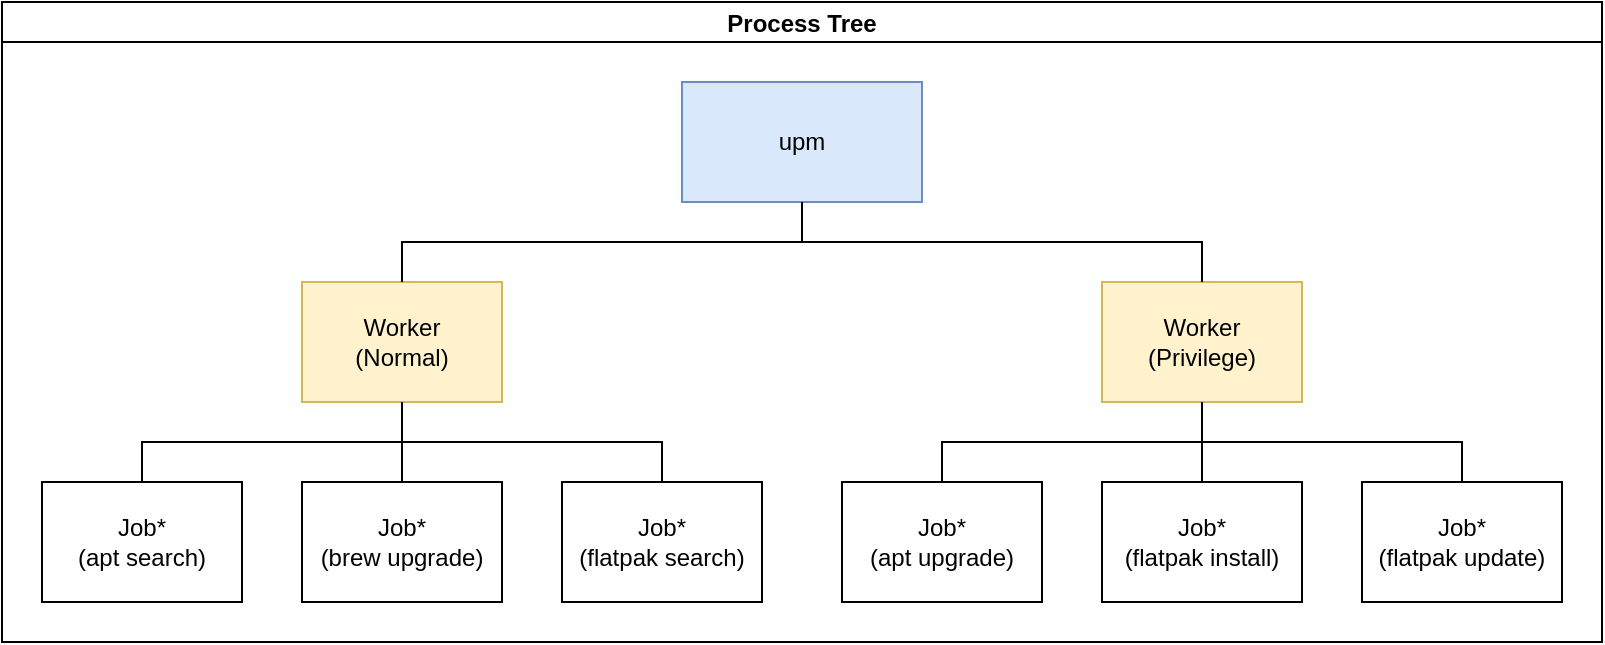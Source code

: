 <mxfile version="24.6.4" type="device" pages="2">
  <diagram id="prtHgNgQTEPvFCAcTncT" name="ProcessTree">
    <mxGraphModel dx="1070" dy="947" grid="1" gridSize="10" guides="1" tooltips="1" connect="1" arrows="1" fold="1" page="1" pageScale="1" pageWidth="827" pageHeight="1169" math="0" shadow="0">
      <root>
        <mxCell id="0" />
        <mxCell id="1" parent="0" />
        <UserObject label="upm" treeRoot="1" id="0gxmMsAvt_M_BW1Q_xT--2">
          <mxCell style="whiteSpace=wrap;html=1;align=center;treeFolding=1;treeMoving=1;newEdgeStyle={&quot;edgeStyle&quot;:&quot;elbowEdgeStyle&quot;,&quot;startArrow&quot;:&quot;none&quot;,&quot;endArrow&quot;:&quot;none&quot;};fillColor=#dae8fc;strokeColor=#6c8ebf;" parent="1" vertex="1">
            <mxGeometry x="340" y="260" width="120" height="60" as="geometry" />
          </mxCell>
        </UserObject>
        <mxCell id="0gxmMsAvt_M_BW1Q_xT--3" value="Worker&lt;div&gt;(Privilege)&lt;br&gt;&lt;/div&gt;" style="whiteSpace=wrap;html=1;align=center;verticalAlign=middle;treeFolding=1;treeMoving=1;newEdgeStyle={&quot;edgeStyle&quot;:&quot;elbowEdgeStyle&quot;,&quot;startArrow&quot;:&quot;none&quot;,&quot;endArrow&quot;:&quot;none&quot;};fillColor=#fff2cc;strokeColor=#d6b656;" parent="1" vertex="1">
          <mxGeometry x="550" y="360" width="100" height="60" as="geometry" />
        </mxCell>
        <mxCell id="0gxmMsAvt_M_BW1Q_xT--4" value="" style="edgeStyle=elbowEdgeStyle;elbow=vertical;sourcePerimeterSpacing=0;targetPerimeterSpacing=0;startArrow=none;endArrow=none;rounded=0;curved=0;exitX=0.5;exitY=1;exitDx=0;exitDy=0;" parent="1" source="0gxmMsAvt_M_BW1Q_xT--2" target="0gxmMsAvt_M_BW1Q_xT--3" edge="1">
          <mxGeometry relative="1" as="geometry">
            <mxPoint x="450" y="330" as="sourcePoint" />
          </mxGeometry>
        </mxCell>
        <mxCell id="0gxmMsAvt_M_BW1Q_xT--5" value="Worker&lt;div&gt;(Normal)&lt;/div&gt;" style="whiteSpace=wrap;html=1;align=center;verticalAlign=middle;treeFolding=1;treeMoving=1;newEdgeStyle={&quot;edgeStyle&quot;:&quot;elbowEdgeStyle&quot;,&quot;startArrow&quot;:&quot;none&quot;,&quot;endArrow&quot;:&quot;none&quot;};fillColor=#fff2cc;strokeColor=#d6b656;" parent="1" vertex="1">
          <mxGeometry x="150" y="360" width="100" height="60" as="geometry" />
        </mxCell>
        <mxCell id="0gxmMsAvt_M_BW1Q_xT--6" value="" style="edgeStyle=elbowEdgeStyle;elbow=vertical;sourcePerimeterSpacing=0;targetPerimeterSpacing=0;startArrow=none;endArrow=none;rounded=0;curved=0;exitX=0.5;exitY=1;exitDx=0;exitDy=0;" parent="1" source="0gxmMsAvt_M_BW1Q_xT--2" target="0gxmMsAvt_M_BW1Q_xT--5" edge="1">
          <mxGeometry relative="1" as="geometry">
            <mxPoint x="414" y="280" as="sourcePoint" />
          </mxGeometry>
        </mxCell>
        <mxCell id="0gxmMsAvt_M_BW1Q_xT--7" value="&lt;div&gt;Job*&lt;/div&gt;&lt;div&gt;(brew upgrade)&lt;/div&gt;" style="whiteSpace=wrap;html=1;align=center;verticalAlign=middle;treeFolding=1;treeMoving=1;newEdgeStyle={&quot;edgeStyle&quot;:&quot;elbowEdgeStyle&quot;,&quot;startArrow&quot;:&quot;none&quot;,&quot;endArrow&quot;:&quot;none&quot;};" parent="1" vertex="1">
          <mxGeometry x="150" y="460" width="100" height="60" as="geometry" />
        </mxCell>
        <mxCell id="0gxmMsAvt_M_BW1Q_xT--8" value="" style="edgeStyle=elbowEdgeStyle;elbow=vertical;sourcePerimeterSpacing=0;targetPerimeterSpacing=0;startArrow=none;endArrow=none;rounded=0;curved=0;exitX=0.5;exitY=1;exitDx=0;exitDy=0;" parent="1" source="0gxmMsAvt_M_BW1Q_xT--5" target="0gxmMsAvt_M_BW1Q_xT--7" edge="1">
          <mxGeometry relative="1" as="geometry">
            <mxPoint x="120" y="440" as="sourcePoint" />
          </mxGeometry>
        </mxCell>
        <mxCell id="0gxmMsAvt_M_BW1Q_xT--10" value="Job*&lt;div&gt;(apt search)&lt;/div&gt;" style="whiteSpace=wrap;html=1;align=center;verticalAlign=middle;treeFolding=1;treeMoving=1;newEdgeStyle={&quot;edgeStyle&quot;:&quot;elbowEdgeStyle&quot;,&quot;startArrow&quot;:&quot;none&quot;,&quot;endArrow&quot;:&quot;none&quot;};" parent="1" vertex="1">
          <mxGeometry x="20" y="460" width="100" height="60" as="geometry" />
        </mxCell>
        <mxCell id="0gxmMsAvt_M_BW1Q_xT--11" value="" style="edgeStyle=elbowEdgeStyle;elbow=vertical;sourcePerimeterSpacing=0;targetPerimeterSpacing=0;startArrow=none;endArrow=none;rounded=0;curved=0;exitX=0.5;exitY=1;exitDx=0;exitDy=0;" parent="1" source="0gxmMsAvt_M_BW1Q_xT--5" target="0gxmMsAvt_M_BW1Q_xT--10" edge="1">
          <mxGeometry relative="1" as="geometry">
            <mxPoint x="50" y="450" as="sourcePoint" />
          </mxGeometry>
        </mxCell>
        <mxCell id="0gxmMsAvt_M_BW1Q_xT--12" value="Job*&lt;div&gt;(flatpak search)&lt;/div&gt;" style="whiteSpace=wrap;html=1;align=center;verticalAlign=middle;treeFolding=1;treeMoving=1;newEdgeStyle={&quot;edgeStyle&quot;:&quot;elbowEdgeStyle&quot;,&quot;startArrow&quot;:&quot;none&quot;,&quot;endArrow&quot;:&quot;none&quot;};" parent="1" vertex="1">
          <mxGeometry x="280" y="460" width="100" height="60" as="geometry" />
        </mxCell>
        <mxCell id="0gxmMsAvt_M_BW1Q_xT--13" value="" style="edgeStyle=elbowEdgeStyle;elbow=vertical;sourcePerimeterSpacing=0;targetPerimeterSpacing=0;startArrow=none;endArrow=none;rounded=0;curved=0;exitX=0.5;exitY=1;exitDx=0;exitDy=0;" parent="1" source="0gxmMsAvt_M_BW1Q_xT--5" target="0gxmMsAvt_M_BW1Q_xT--12" edge="1">
          <mxGeometry relative="1" as="geometry">
            <mxPoint x="260" y="440" as="sourcePoint" />
          </mxGeometry>
        </mxCell>
        <mxCell id="0gxmMsAvt_M_BW1Q_xT--14" value="Job*&lt;div&gt;(flatpak install)&lt;/div&gt;" style="whiteSpace=wrap;html=1;align=center;verticalAlign=middle;treeFolding=1;treeMoving=1;newEdgeStyle={&quot;edgeStyle&quot;:&quot;elbowEdgeStyle&quot;,&quot;startArrow&quot;:&quot;none&quot;,&quot;endArrow&quot;:&quot;none&quot;};" parent="1" vertex="1">
          <mxGeometry x="550" y="460" width="100" height="60" as="geometry" />
        </mxCell>
        <mxCell id="0gxmMsAvt_M_BW1Q_xT--15" value="" style="edgeStyle=elbowEdgeStyle;elbow=vertical;sourcePerimeterSpacing=0;targetPerimeterSpacing=0;startArrow=none;endArrow=none;rounded=0;curved=0;exitX=0.5;exitY=1;exitDx=0;exitDy=0;" parent="1" source="0gxmMsAvt_M_BW1Q_xT--3" target="0gxmMsAvt_M_BW1Q_xT--14" edge="1">
          <mxGeometry relative="1" as="geometry">
            <mxPoint x="530" y="430" as="sourcePoint" />
          </mxGeometry>
        </mxCell>
        <mxCell id="0gxmMsAvt_M_BW1Q_xT--16" value="Job*&lt;div&gt;(apt upgrade)&lt;/div&gt;" style="whiteSpace=wrap;html=1;align=center;verticalAlign=middle;treeFolding=1;treeMoving=1;newEdgeStyle={&quot;edgeStyle&quot;:&quot;elbowEdgeStyle&quot;,&quot;startArrow&quot;:&quot;none&quot;,&quot;endArrow&quot;:&quot;none&quot;};" parent="1" vertex="1">
          <mxGeometry x="420" y="460" width="100" height="60" as="geometry" />
        </mxCell>
        <mxCell id="0gxmMsAvt_M_BW1Q_xT--17" value="" style="edgeStyle=elbowEdgeStyle;elbow=vertical;sourcePerimeterSpacing=0;targetPerimeterSpacing=0;startArrow=none;endArrow=none;rounded=0;curved=0;exitX=0.5;exitY=1;exitDx=0;exitDy=0;" parent="1" source="0gxmMsAvt_M_BW1Q_xT--3" target="0gxmMsAvt_M_BW1Q_xT--16" edge="1">
          <mxGeometry relative="1" as="geometry">
            <mxPoint x="550" y="315" as="sourcePoint" />
          </mxGeometry>
        </mxCell>
        <mxCell id="0gxmMsAvt_M_BW1Q_xT--18" value="Job*&lt;div&gt;(flatpak update)&lt;/div&gt;" style="whiteSpace=wrap;html=1;align=center;verticalAlign=middle;treeFolding=1;treeMoving=1;newEdgeStyle={&quot;edgeStyle&quot;:&quot;elbowEdgeStyle&quot;,&quot;startArrow&quot;:&quot;none&quot;,&quot;endArrow&quot;:&quot;none&quot;};" parent="1" vertex="1">
          <mxGeometry x="680" y="460" width="100" height="60" as="geometry" />
        </mxCell>
        <mxCell id="0gxmMsAvt_M_BW1Q_xT--19" value="" style="edgeStyle=elbowEdgeStyle;elbow=vertical;sourcePerimeterSpacing=0;targetPerimeterSpacing=0;startArrow=none;endArrow=none;rounded=0;curved=0;exitX=0.5;exitY=1;exitDx=0;exitDy=0;" parent="1" source="0gxmMsAvt_M_BW1Q_xT--3" target="0gxmMsAvt_M_BW1Q_xT--18" edge="1">
          <mxGeometry relative="1" as="geometry">
            <mxPoint x="610" y="430" as="sourcePoint" />
          </mxGeometry>
        </mxCell>
        <mxCell id="0gxmMsAvt_M_BW1Q_xT--21" value="Process Tree" style="swimlane;startSize=20;horizontal=1;containerType=tree;" parent="1" vertex="1">
          <mxGeometry y="220" width="800" height="320" as="geometry" />
        </mxCell>
      </root>
    </mxGraphModel>
  </diagram>
  <diagram id="QZSQN5q-rm2cD_mtlUpO" name="FlowChart">
    <mxGraphModel dx="1070" dy="947" grid="1" gridSize="10" guides="1" tooltips="1" connect="1" arrows="1" fold="1" page="1" pageScale="1" pageWidth="827" pageHeight="1169" math="0" shadow="0">
      <root>
        <mxCell id="0" />
        <mxCell id="1" parent="0" />
        <mxCell id="ASNHD-cRR6tD81GRuEnh-22" value="" style="edgeStyle=orthogonalEdgeStyle;rounded=0;orthogonalLoop=1;jettySize=auto;html=1;" edge="1" parent="1" source="ASNHD-cRR6tD81GRuEnh-1" target="ASNHD-cRR6tD81GRuEnh-21">
          <mxGeometry relative="1" as="geometry" />
        </mxCell>
        <mxCell id="ASNHD-cRR6tD81GRuEnh-1" value="Start" style="strokeWidth=2;html=1;shape=mxgraph.flowchart.start_1;whiteSpace=wrap;" vertex="1" parent="1">
          <mxGeometry x="433" y="50" width="100" height="50" as="geometry" />
        </mxCell>
        <mxCell id="ASNHD-cRR6tD81GRuEnh-9" value="" style="edgeStyle=orthogonalEdgeStyle;rounded=0;orthogonalLoop=1;jettySize=auto;html=1;exitX=0;exitY=0.5;exitDx=0;exitDy=0;" edge="1" parent="1" source="ASNHD-cRR6tD81GRuEnh-25" target="ASNHD-cRR6tD81GRuEnh-8">
          <mxGeometry relative="1" as="geometry">
            <mxPoint x="433" y="350" as="sourcePoint" />
          </mxGeometry>
        </mxCell>
        <mxCell id="ASNHD-cRR6tD81GRuEnh-11" value="with/without&lt;div&gt;privilege&lt;br&gt;&lt;/div&gt;" style="edgeLabel;html=1;align=center;verticalAlign=middle;resizable=0;points=[];" vertex="1" connectable="0" parent="ASNHD-cRR6tD81GRuEnh-9">
          <mxGeometry x="-0.156" relative="1" as="geometry">
            <mxPoint as="offset" />
          </mxGeometry>
        </mxCell>
        <mxCell id="ASNHD-cRR6tD81GRuEnh-33" value="" style="edgeStyle=orthogonalEdgeStyle;rounded=0;orthogonalLoop=1;jettySize=auto;html=1;" edge="1" parent="1" source="ASNHD-cRR6tD81GRuEnh-8" target="ASNHD-cRR6tD81GRuEnh-32">
          <mxGeometry relative="1" as="geometry" />
        </mxCell>
        <mxCell id="ASNHD-cRR6tD81GRuEnh-8" value="Start&lt;div&gt;(&lt;span style=&quot;background-color: initial;&quot;&gt;Worker&lt;/span&gt;&lt;span style=&quot;background-color: initial;&quot;&gt;)&lt;/span&gt;&lt;/div&gt;" style="strokeWidth=2;html=1;shape=mxgraph.flowchart.start_1;whiteSpace=wrap;" vertex="1" parent="1">
          <mxGeometry x="172" y="260" width="100" height="50" as="geometry" />
        </mxCell>
        <mxCell id="ASNHD-cRR6tD81GRuEnh-24" value="" style="edgeStyle=orthogonalEdgeStyle;rounded=0;orthogonalLoop=1;jettySize=auto;html=1;" edge="1" parent="1" source="ASNHD-cRR6tD81GRuEnh-21" target="ASNHD-cRR6tD81GRuEnh-23">
          <mxGeometry relative="1" as="geometry" />
        </mxCell>
        <mxCell id="ASNHD-cRR6tD81GRuEnh-21" value="Parser arguments" style="whiteSpace=wrap;html=1;strokeWidth=2;" vertex="1" parent="1">
          <mxGeometry x="423" y="120" width="120" height="50" as="geometry" />
        </mxCell>
        <mxCell id="ASNHD-cRR6tD81GRuEnh-26" value="" style="edgeStyle=orthogonalEdgeStyle;rounded=0;orthogonalLoop=1;jettySize=auto;html=1;" edge="1" parent="1" source="ASNHD-cRR6tD81GRuEnh-23" target="ASNHD-cRR6tD81GRuEnh-25">
          <mxGeometry relative="1" as="geometry" />
        </mxCell>
        <mxCell id="ASNHD-cRR6tD81GRuEnh-23" value="Start RPC Server" style="whiteSpace=wrap;html=1;strokeWidth=2;" vertex="1" parent="1">
          <mxGeometry x="423" y="190" width="120" height="50" as="geometry" />
        </mxCell>
        <mxCell id="ASNHD-cRR6tD81GRuEnh-31" value="" style="edgeStyle=orthogonalEdgeStyle;rounded=0;orthogonalLoop=1;jettySize=auto;html=1;entryX=0.5;entryY=0;entryDx=0;entryDy=0;" edge="1" parent="1" source="ASNHD-cRR6tD81GRuEnh-25" target="ASNHD-cRR6tD81GRuEnh-34">
          <mxGeometry relative="1" as="geometry">
            <mxPoint x="483" y="410" as="targetPoint" />
          </mxGeometry>
        </mxCell>
        <mxCell id="ASNHD-cRR6tD81GRuEnh-25" value="&lt;span style=&quot;color: rgb(0, 0, 0); font-family: Helvetica; font-size: 12px; font-style: normal; font-variant-ligatures: normal; font-variant-caps: normal; font-weight: 400; letter-spacing: normal; orphans: 2; text-align: center; text-indent: 0px; text-transform: none; widows: 2; word-spacing: 0px; -webkit-text-stroke-width: 0px; white-space: normal; background-color: rgb(251, 251, 251); text-decoration-thickness: initial; text-decoration-style: initial; text-decoration-color: initial; display: inline !important; float: none;&quot;&gt;Spawn worker&lt;/span&gt;" style="whiteSpace=wrap;html=1;strokeWidth=2;" vertex="1" parent="1">
          <mxGeometry x="423" y="260" width="120" height="50" as="geometry" />
        </mxCell>
        <mxCell id="ASNHD-cRR6tD81GRuEnh-37" value="" style="edgeStyle=orthogonalEdgeStyle;rounded=0;orthogonalLoop=1;jettySize=auto;html=1;" edge="1" parent="1" source="ASNHD-cRR6tD81GRuEnh-32" target="ASNHD-cRR6tD81GRuEnh-36">
          <mxGeometry relative="1" as="geometry" />
        </mxCell>
        <mxCell id="ASNHD-cRR6tD81GRuEnh-32" value="Check privilege" style="whiteSpace=wrap;html=1;strokeWidth=2;" vertex="1" parent="1">
          <mxGeometry x="162" y="330" width="120" height="50" as="geometry" />
        </mxCell>
        <mxCell id="ASNHD-cRR6tD81GRuEnh-47" value="" style="edgeStyle=orthogonalEdgeStyle;rounded=0;orthogonalLoop=1;jettySize=auto;html=1;" edge="1" parent="1" source="ASNHD-cRR6tD81GRuEnh-34" target="ASNHD-cRR6tD81GRuEnh-46">
          <mxGeometry relative="1" as="geometry" />
        </mxCell>
        <mxCell id="ASNHD-cRR6tD81GRuEnh-34" value="Handeshake" style="whiteSpace=wrap;html=1;strokeWidth=2;" vertex="1" parent="1">
          <mxGeometry x="423" y="400" width="120" height="50" as="geometry" />
        </mxCell>
        <mxCell id="ASNHD-cRR6tD81GRuEnh-36" value="Handeshake" style="whiteSpace=wrap;html=1;strokeWidth=2;" vertex="1" parent="1">
          <mxGeometry x="162" y="400" width="120" height="50" as="geometry" />
        </mxCell>
        <mxCell id="ASNHD-cRR6tD81GRuEnh-38" value="" style="endArrow=classic;dashed=1;html=1;rounded=0;entryX=0;entryY=0.5;entryDx=0;entryDy=0;exitX=1;exitY=0.5;exitDx=0;exitDy=0;startArrow=classic;startFill=1;endFill=1;" edge="1" parent="1" source="ASNHD-cRR6tD81GRuEnh-36" target="ASNHD-cRR6tD81GRuEnh-34">
          <mxGeometry width="50" height="50" relative="1" as="geometry">
            <mxPoint x="283" y="690" as="sourcePoint" />
            <mxPoint x="333" y="640" as="targetPoint" />
          </mxGeometry>
        </mxCell>
        <mxCell id="ASNHD-cRR6tD81GRuEnh-48" value="RPC&lt;div&gt;Channel&lt;/div&gt;" style="edgeLabel;html=1;align=center;verticalAlign=middle;resizable=0;points=[];" vertex="1" connectable="0" parent="ASNHD-cRR6tD81GRuEnh-38">
          <mxGeometry x="-0.222" y="3" relative="1" as="geometry">
            <mxPoint as="offset" />
          </mxGeometry>
        </mxCell>
        <mxCell id="ASNHD-cRR6tD81GRuEnh-50" value="" style="edgeStyle=orthogonalEdgeStyle;rounded=0;orthogonalLoop=1;jettySize=auto;html=1;" edge="1" parent="1" source="ASNHD-cRR6tD81GRuEnh-44" target="ASNHD-cRR6tD81GRuEnh-49">
          <mxGeometry relative="1" as="geometry" />
        </mxCell>
        <mxCell id="ASNHD-cRR6tD81GRuEnh-44" value="Wait Job" style="shape=parallelogram;html=1;strokeWidth=2;perimeter=parallelogramPerimeter;whiteSpace=wrap;rounded=0;arcSize=12;size=0.23;" vertex="1" parent="1">
          <mxGeometry x="162" y="470" width="120" height="50" as="geometry" />
        </mxCell>
        <mxCell id="ASNHD-cRR6tD81GRuEnh-45" value="" style="edgeStyle=orthogonalEdgeStyle;rounded=0;orthogonalLoop=1;jettySize=auto;html=1;entryX=0.5;entryY=0;entryDx=0;entryDy=0;exitX=0.5;exitY=1;exitDx=0;exitDy=0;" edge="1" parent="1" source="ASNHD-cRR6tD81GRuEnh-36" target="ASNHD-cRR6tD81GRuEnh-44">
          <mxGeometry relative="1" as="geometry">
            <mxPoint x="222" y="460" as="sourcePoint" />
            <mxPoint x="232" y="420" as="targetPoint" />
          </mxGeometry>
        </mxCell>
        <mxCell id="ASNHD-cRR6tD81GRuEnh-55" value="" style="edgeStyle=orthogonalEdgeStyle;rounded=0;orthogonalLoop=1;jettySize=auto;html=1;" edge="1" parent="1" source="ASNHD-cRR6tD81GRuEnh-46" target="ASNHD-cRR6tD81GRuEnh-54">
          <mxGeometry relative="1" as="geometry" />
        </mxCell>
        <mxCell id="ASNHD-cRR6tD81GRuEnh-46" value="Job&amp;nbsp;dispatch" style="whiteSpace=wrap;html=1;strokeWidth=2;" vertex="1" parent="1">
          <mxGeometry x="423" y="470" width="120" height="120" as="geometry" />
        </mxCell>
        <mxCell id="ASNHD-cRR6tD81GRuEnh-57" value="" style="edgeStyle=orthogonalEdgeStyle;rounded=0;orthogonalLoop=1;jettySize=auto;html=1;" edge="1" parent="1" source="ASNHD-cRR6tD81GRuEnh-49" target="ASNHD-cRR6tD81GRuEnh-56">
          <mxGeometry relative="1" as="geometry" />
        </mxCell>
        <mxCell id="ASNHD-cRR6tD81GRuEnh-49" value="Exuecute Job" style="whiteSpace=wrap;html=1;strokeWidth=2;rounded=0;arcSize=12;" vertex="1" parent="1">
          <mxGeometry x="162" y="540" width="120" height="50" as="geometry" />
        </mxCell>
        <mxCell id="ASNHD-cRR6tD81GRuEnh-52" value="" style="endArrow=none;dashed=1;html=1;rounded=0;startArrow=classic;startFill=1;exitX=1;exitY=0.5;exitDx=0;exitDy=0;entryX=0;entryY=0.25;entryDx=0;entryDy=0;" edge="1" parent="1" source="ASNHD-cRR6tD81GRuEnh-44" target="ASNHD-cRR6tD81GRuEnh-46">
          <mxGeometry width="50" height="50" relative="1" as="geometry">
            <mxPoint x="383" y="730" as="sourcePoint" />
            <mxPoint x="433" y="680" as="targetPoint" />
          </mxGeometry>
        </mxCell>
        <mxCell id="ASNHD-cRR6tD81GRuEnh-64" value="RPC" style="edgeLabel;html=1;align=center;verticalAlign=middle;resizable=0;points=[];" vertex="1" connectable="0" parent="ASNHD-cRR6tD81GRuEnh-52">
          <mxGeometry x="0.056" relative="1" as="geometry">
            <mxPoint as="offset" />
          </mxGeometry>
        </mxCell>
        <mxCell id="ASNHD-cRR6tD81GRuEnh-53" value="" style="endArrow=classic;dashed=1;html=1;rounded=0;endFill=1;exitX=1;exitY=0.5;exitDx=0;exitDy=0;entryX=0;entryY=0.75;entryDx=0;entryDy=0;" edge="1" parent="1" source="ASNHD-cRR6tD81GRuEnh-49" target="ASNHD-cRR6tD81GRuEnh-46">
          <mxGeometry width="50" height="50" relative="1" as="geometry">
            <mxPoint x="383" y="740" as="sourcePoint" />
            <mxPoint x="433" y="690" as="targetPoint" />
          </mxGeometry>
        </mxCell>
        <mxCell id="ASNHD-cRR6tD81GRuEnh-65" value="RPC" style="edgeLabel;html=1;align=center;verticalAlign=middle;resizable=0;points=[];" vertex="1" connectable="0" parent="ASNHD-cRR6tD81GRuEnh-53">
          <mxGeometry x="0.043" y="-2" relative="1" as="geometry">
            <mxPoint as="offset" />
          </mxGeometry>
        </mxCell>
        <mxCell id="ASNHD-cRR6tD81GRuEnh-61" value="" style="edgeStyle=orthogonalEdgeStyle;rounded=0;orthogonalLoop=1;jettySize=auto;html=1;" edge="1" parent="1" source="ASNHD-cRR6tD81GRuEnh-54" target="ASNHD-cRR6tD81GRuEnh-60">
          <mxGeometry relative="1" as="geometry" />
        </mxCell>
        <mxCell id="ASNHD-cRR6tD81GRuEnh-54" value="Stop RPC Server" style="whiteSpace=wrap;html=1;strokeWidth=2;" vertex="1" parent="1">
          <mxGeometry x="423" y="610" width="120" height="50" as="geometry" />
        </mxCell>
        <mxCell id="ASNHD-cRR6tD81GRuEnh-59" value="" style="edgeStyle=orthogonalEdgeStyle;rounded=0;orthogonalLoop=1;jettySize=auto;html=1;" edge="1" parent="1" source="ASNHD-cRR6tD81GRuEnh-56" target="ASNHD-cRR6tD81GRuEnh-58">
          <mxGeometry relative="1" as="geometry" />
        </mxCell>
        <mxCell id="ASNHD-cRR6tD81GRuEnh-56" value="Exit Process" style="whiteSpace=wrap;html=1;strokeWidth=2;rounded=0;arcSize=12;" vertex="1" parent="1">
          <mxGeometry x="162" y="610" width="120" height="50" as="geometry" />
        </mxCell>
        <mxCell id="ASNHD-cRR6tD81GRuEnh-58" value="Finish" style="strokeWidth=2;html=1;shape=mxgraph.flowchart.terminator;whiteSpace=wrap;" vertex="1" parent="1">
          <mxGeometry x="172" y="680" width="100" height="50" as="geometry" />
        </mxCell>
        <mxCell id="ASNHD-cRR6tD81GRuEnh-63" value="" style="edgeStyle=orthogonalEdgeStyle;rounded=0;orthogonalLoop=1;jettySize=auto;html=1;" edge="1" parent="1" source="ASNHD-cRR6tD81GRuEnh-60" target="ASNHD-cRR6tD81GRuEnh-62">
          <mxGeometry relative="1" as="geometry" />
        </mxCell>
        <mxCell id="ASNHD-cRR6tD81GRuEnh-60" value="Wait worker exit" style="shape=parallelogram;perimeter=parallelogramPerimeter;whiteSpace=wrap;html=1;fixedSize=1;strokeWidth=2;" vertex="1" parent="1">
          <mxGeometry x="423" y="680" width="120" height="50" as="geometry" />
        </mxCell>
        <mxCell id="ASNHD-cRR6tD81GRuEnh-62" value="Exit" style="strokeWidth=2;html=1;shape=mxgraph.flowchart.terminator;whiteSpace=wrap;" vertex="1" parent="1">
          <mxGeometry x="433" y="750" width="100" height="50" as="geometry" />
        </mxCell>
        <mxCell id="ASNHD-cRR6tD81GRuEnh-66" value="" style="endArrow=classic;dashed=1;html=1;rounded=0;endFill=1;entryX=0;entryY=0.5;entryDx=0;entryDy=0;exitX=1;exitY=0.5;exitDx=0;exitDy=0;exitPerimeter=0;" edge="1" parent="1" source="ASNHD-cRR6tD81GRuEnh-58" target="ASNHD-cRR6tD81GRuEnh-60">
          <mxGeometry width="50" height="50" relative="1" as="geometry">
            <mxPoint x="263" y="860" as="sourcePoint" />
            <mxPoint x="313" y="810" as="targetPoint" />
          </mxGeometry>
        </mxCell>
        <mxCell id="ASNHD-cRR6tD81GRuEnh-67" value="waitpid" style="edgeLabel;html=1;align=center;verticalAlign=middle;resizable=0;points=[];" vertex="1" connectable="0" parent="ASNHD-cRR6tD81GRuEnh-66">
          <mxGeometry y="1" relative="1" as="geometry">
            <mxPoint as="offset" />
          </mxGeometry>
        </mxCell>
        <mxCell id="ASNHD-cRR6tD81GRuEnh-68" value="Worker" style="swimlane;fillColor=#fff2cc;strokeColor=#d6b656;" vertex="1" parent="1">
          <mxGeometry x="140" y="220" width="160" height="530" as="geometry" />
        </mxCell>
      </root>
    </mxGraphModel>
  </diagram>
</mxfile>
